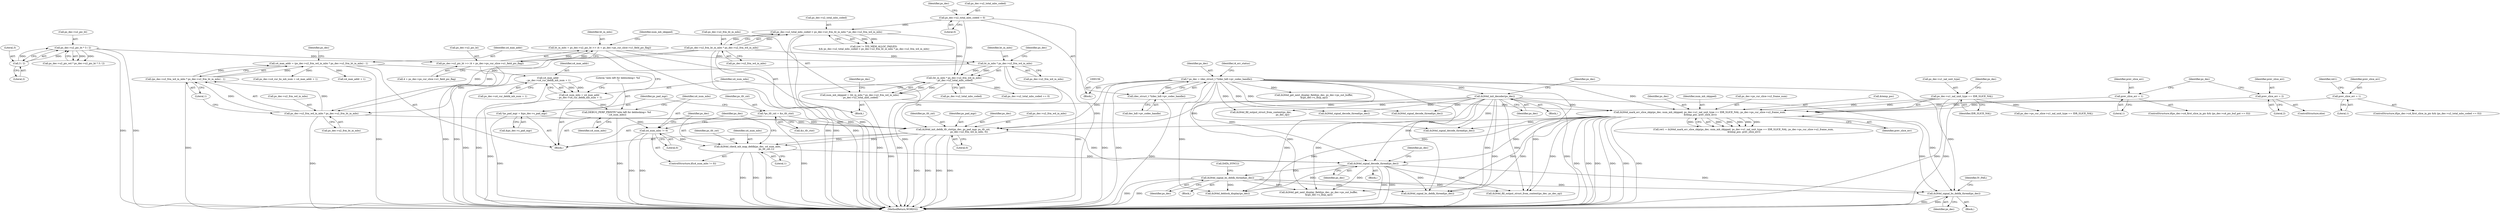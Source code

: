 digraph "0_Android_33ef7de9ddc8ea7eb9cbc440d1cf89957a0c267b@API" {
"1001840" [label="(Call,ih264d_signal_bs_deblk_thread(ps_dec))"];
"1000896" [label="(Call,ih264d_init_decoder(ps_dec))"];
"1000153" [label="(Call,* ps_dec = (dec_struct_t *)(dec_hdl->pv_codec_handle))"];
"1000155" [label="(Call,(dec_struct_t *)(dec_hdl->pv_codec_handle))"];
"1001556" [label="(Call,ih264d_mark_err_slice_skip(ps_dec, num_mb_skipped, ps_dec->u1_nal_unit_type == IDR_SLICE_NAL, ps_dec->ps_cur_slice->u2_frame_num,\n &temp_poc, prev_slice_err))"];
"1001513" [label="(Call,num_mb_skipped = (ht_in_mbs * ps_dec->u2_frm_wd_in_mbs)\n - ps_dec->u2_total_mbs_coded)"];
"1001515" [label="(Call,(ht_in_mbs * ps_dec->u2_frm_wd_in_mbs)\n - ps_dec->u2_total_mbs_coded)"];
"1001516" [label="(Call,ht_in_mbs * ps_dec->u2_frm_wd_in_mbs)"];
"1001500" [label="(Call,ht_in_mbs = ps_dec->u2_pic_ht >> (4 + ps_dec->ps_cur_slice->u1_field_pic_flag))"];
"1001502" [label="(Call,ps_dec->u2_pic_ht >> (4 + ps_dec->ps_cur_slice->u1_field_pic_flag))"];
"1001027" [label="(Call,ps_dec->u2_pic_ht * 3 / 2)"];
"1001031" [label="(Call,3 / 2)"];
"1001487" [label="(Call,ps_dec->u2_frm_ht_in_mbs * ps_dec->u2_frm_wd_in_mbs)"];
"1001483" [label="(Call,ps_dec->u2_total_mbs_coded < ps_dec->u2_frm_ht_in_mbs * ps_dec->u2_frm_wd_in_mbs)"];
"1000908" [label="(Call,ps_dec->u2_total_mbs_coded = 0)"];
"1001559" [label="(Call,ps_dec->u1_nal_unit_type == IDR_SLICE_NAL)"];
"1001534" [label="(Call,prev_slice_err = 1)"];
"1001538" [label="(Call,prev_slice_err = 2)"];
"1001551" [label="(Call,prev_slice_err = 1)"];
"1001741" [label="(Call,ih264d_signal_bs_deblk_thread(ps_dec))"];
"1001732" [label="(Call,ih264d_signal_decode_thread(ps_dec))"];
"1001722" [label="(Call,ih264d_check_mb_map_deblk(ps_dec, u4_num_mbs,\n                                                   ps_tfr_cxt,1))"];
"1001698" [label="(Call,ih264d_init_deblk_tfr_ctxt(ps_dec, ps_pad_mgr, ps_tfr_cxt,\n                                           ps_dec->u2_frm_wd_in_mbs, 0))"];
"1001674" [label="(Call,*ps_pad_mgr = &ps_dec->s_pad_mgr)"];
"1001669" [label="(Call,*ps_tfr_cxt = &s_tfr_ctxt)"];
"1001683" [label="(Call,ps_dec->u2_frm_wd_in_mbs * ps_dec->u2_frm_ht_in_mbs)"];
"1001719" [label="(Call,u4_num_mbs != 0)"];
"1001715" [label="(Call,DEBUG_PERF_PRINTF(\"mbs left for deblocking= %d \n\",u4_num_mbs))"];
"1001706" [label="(Call,u4_num_mbs = u4_max_addr\n - ps_dec->u4_cur_deblk_mb_num + 1)"];
"1001708" [label="(Call,u4_max_addr\n - ps_dec->u4_cur_deblk_mb_num + 1)"];
"1001680" [label="(Call,u4_max_addr = (ps_dec->u2_frm_wd_in_mbs * ps_dec->u2_frm_ht_in_mbs) - 1)"];
"1001682" [label="(Call,(ps_dec->u2_frm_wd_in_mbs * ps_dec->u2_frm_ht_in_mbs) - 1)"];
"1001032" [label="(Literal,3)"];
"1001710" [label="(Call,ps_dec->u4_cur_deblk_mb_num + 1)"];
"1001670" [label="(Identifier,ps_tfr_cxt)"];
"1001521" [label="(Call,ps_dec->u2_total_mbs_coded)"];
"1001741" [label="(Call,ih264d_signal_bs_deblk_thread(ps_dec))"];
"1001839" [label="(Block,)"];
"1000154" [label="(Identifier,ps_dec)"];
"1000897" [label="(Identifier,ps_dec)"];
"1001684" [label="(Call,ps_dec->u2_frm_wd_in_mbs)"];
"1001729" [label="(Identifier,ps_dec)"];
"1001517" [label="(Identifier,ht_in_mbs)"];
"1001503" [label="(Call,ps_dec->u2_pic_ht)"];
"1001683" [label="(Call,ps_dec->u2_frm_wd_in_mbs * ps_dec->u2_frm_ht_in_mbs)"];
"1001546" [label="(Call,ps_dec->u2_total_mbs_coded == 0)"];
"1001609" [label="(Call,ih264d_signal_decode_thread(ps_dec))"];
"1001516" [label="(Call,ht_in_mbs * ps_dec->u2_frm_wd_in_mbs)"];
"1001527" [label="(Identifier,ps_dec)"];
"1001930" [label="(Call,ps_dec->ps_cur_slice->u1_nal_unit_type == IDR_SLICE_NAL)"];
"1001690" [label="(Literal,1)"];
"1001691" [label="(Call,ps_dec->u4_cur_bs_mb_num = u4_max_addr + 1)"];
"1001840" [label="(Call,ih264d_signal_bs_deblk_thread(ps_dec))"];
"1001737" [label="(Identifier,ps_dec)"];
"1001536" [label="(Literal,1)"];
"1001028" [label="(Call,ps_dec->u2_pic_ht)"];
"1001406" [label="(Call,ih264d_signal_decode_thread(ps_dec))"];
"1001560" [label="(Call,ps_dec->u1_nal_unit_type)"];
"1001698" [label="(Call,ih264d_init_deblk_tfr_ctxt(ps_dec, ps_pad_mgr, ps_tfr_cxt,\n                                           ps_dec->u2_frm_wd_in_mbs, 0))"];
"1001723" [label="(Identifier,ps_dec)"];
"1001518" [label="(Call,ps_dec->u2_frm_wd_in_mbs)"];
"1001681" [label="(Identifier,u4_max_addr)"];
"1001715" [label="(Call,DEBUG_PERF_PRINTF(\"mbs left for deblocking= %d \n\",u4_num_mbs))"];
"1000915" [label="(Identifier,ps_dec)"];
"1001671" [label="(Call,&s_tfr_ctxt)"];
"1001722" [label="(Call,ih264d_check_mb_map_deblk(ps_dec, u4_num_mbs,\n                                                   ps_tfr_cxt,1))"];
"1001535" [label="(Identifier,prev_slice_err)"];
"1001701" [label="(Identifier,ps_tfr_cxt)"];
"1001708" [label="(Call,u4_max_addr\n - ps_dec->u4_cur_deblk_mb_num + 1)"];
"1001502" [label="(Call,ps_dec->u2_pic_ht >> (4 + ps_dec->ps_cur_slice->u1_field_pic_flag))"];
"1001027" [label="(Call,ps_dec->u2_pic_ht * 3 / 2)"];
"1001693" [label="(Identifier,ps_dec)"];
"1001534" [label="(Call,prev_slice_err = 1)"];
"1001733" [label="(Identifier,ps_dec)"];
"1001718" [label="(ControlStructure,if(u4_num_mbs != 0))"];
"1000713" [label="(Call,ih264d_get_next_display_field(ps_dec, ps_dec->ps_out_buffer,\n &(ps_dec->s_disp_op)))"];
"1001554" [label="(Call,ret1 = ih264d_mark_err_slice_skip(ps_dec, num_mb_skipped, ps_dec->u1_nal_unit_type == IDR_SLICE_NAL, ps_dec->ps_cur_slice->u2_frame_num,\n &temp_poc, prev_slice_err))"];
"1001700" [label="(Identifier,ps_pad_mgr)"];
"1001717" [label="(Identifier,u4_num_mbs)"];
"1001699" [label="(Identifier,ps_dec)"];
"1001725" [label="(Identifier,ps_tfr_cxt)"];
"1001515" [label="(Call,(ht_in_mbs * ps_dec->u2_frm_wd_in_mbs)\n - ps_dec->u2_total_mbs_coded)"];
"1001501" [label="(Identifier,ht_in_mbs)"];
"1000896" [label="(Call,ih264d_init_decoder(ps_dec))"];
"1001524" [label="(ControlStructure,if(ps_dec->u4_first_slice_in_pic && (ps_dec->u4_pic_buf_got == 0)))"];
"1001720" [label="(Identifier,u4_num_mbs)"];
"1001479" [label="(Call,(ret != IVD_MEM_ALLOC_FAILED)\n && ps_dec->u2_total_mbs_coded < ps_dec->u2_frm_ht_in_mbs * ps_dec->u2_frm_wd_in_mbs)"];
"1001556" [label="(Call,ih264d_mark_err_slice_skip(ps_dec, num_mb_skipped, ps_dec->u1_nal_unit_type == IDR_SLICE_NAL, ps_dec->ps_cur_slice->u2_frame_num,\n &temp_poc, prev_slice_err))"];
"1000895" [label="(Block,)"];
"1001695" [label="(Call,u4_max_addr + 1)"];
"1001707" [label="(Identifier,u4_num_mbs)"];
"1001680" [label="(Call,u4_max_addr = (ps_dec->u2_frm_wd_in_mbs * ps_dec->u2_frm_ht_in_mbs) - 1)"];
"1001843" [label="(Identifier,IV_FAIL)"];
"1001724" [label="(Identifier,u4_num_mbs)"];
"1001559" [label="(Call,ps_dec->u1_nal_unit_type == IDR_SLICE_NAL)"];
"1001540" [label="(Literal,2)"];
"1001552" [label="(Identifier,prev_slice_err)"];
"1001726" [label="(Literal,1)"];
"1001483" [label="(Call,ps_dec->u2_total_mbs_coded < ps_dec->u2_frm_ht_in_mbs * ps_dec->u2_frm_wd_in_mbs)"];
"1001719" [label="(Call,u4_num_mbs != 0)"];
"1001033" [label="(Literal,2)"];
"1002024" [label="(Call,ih264d_signal_bs_deblk_thread(ps_dec))"];
"1001514" [label="(Identifier,num_mb_skipped)"];
"1001538" [label="(Call,prev_slice_err = 2)"];
"1001676" [label="(Call,&ps_dec->s_pad_mgr)"];
"1000162" [label="(Identifier,i4_err_status)"];
"1001513" [label="(Call,num_mb_skipped = (ht_in_mbs * ps_dec->u2_frm_wd_in_mbs)\n - ps_dec->u2_total_mbs_coded)"];
"1000151" [label="(Block,)"];
"1001566" [label="(Identifier,ps_dec)"];
"1001522" [label="(Identifier,ps_dec)"];
"1001563" [label="(Identifier,IDR_SLICE_NAL)"];
"1001740" [label="(Block,)"];
"1001705" [label="(Literal,0)"];
"1001743" [label="(Call,DATA_SYNC())"];
"1001558" [label="(Identifier,num_mb_skipped)"];
"1001841" [label="(Identifier,ps_dec)"];
"1001189" [label="(Call,ih264d_signal_decode_thread(ps_dec))"];
"1001539" [label="(Identifier,prev_slice_err)"];
"1001902" [label="(Call,ih264d_deblock_display(ps_dec))"];
"1001571" [label="(Identifier,prev_slice_err)"];
"1001551" [label="(Call,prev_slice_err = 1)"];
"1001500" [label="(Call,ht_in_mbs = ps_dec->u2_pic_ht >> (4 + ps_dec->ps_cur_slice->u1_field_pic_flag))"];
"1001564" [label="(Call,ps_dec->ps_cur_slice->u2_frame_num)"];
"1001544" [label="(Identifier,ps_dec)"];
"1001732" [label="(Call,ih264d_signal_decode_thread(ps_dec))"];
"1001494" [label="(Block,)"];
"1001491" [label="(Call,ps_dec->u2_frm_wd_in_mbs)"];
"1000157" [label="(Call,dec_hdl->pv_codec_handle)"];
"1001555" [label="(Identifier,ret1)"];
"1001488" [label="(Call,ps_dec->u2_frm_ht_in_mbs)"];
"1001709" [label="(Identifier,u4_max_addr)"];
"1001702" [label="(Call,ps_dec->u2_frm_wd_in_mbs)"];
"1000900" [label="(Identifier,ps_dec)"];
"1001484" [label="(Call,ps_dec->u2_total_mbs_coded)"];
"1000155" [label="(Call,(dec_struct_t *)(dec_hdl->pv_codec_handle))"];
"1002186" [label="(MethodReturn,WORD32)"];
"1001687" [label="(Call,ps_dec->u2_frm_ht_in_mbs)"];
"1001506" [label="(Call,4 + ps_dec->ps_cur_slice->u1_field_pic_flag)"];
"1001487" [label="(Call,ps_dec->u2_frm_ht_in_mbs * ps_dec->u2_frm_wd_in_mbs)"];
"1001636" [label="(Block,)"];
"1001553" [label="(Literal,1)"];
"1000908" [label="(Call,ps_dec->u2_total_mbs_coded = 0)"];
"1001031" [label="(Call,3 / 2)"];
"1001675" [label="(Identifier,ps_pad_mgr)"];
"1000153" [label="(Call,* ps_dec = (dec_struct_t *)(dec_hdl->pv_codec_handle))"];
"1001537" [label="(ControlStructure,else)"];
"1000909" [label="(Call,ps_dec->u2_total_mbs_coded)"];
"1001569" [label="(Call,&temp_poc)"];
"1001674" [label="(Call,*ps_pad_mgr = &ps_dec->s_pad_mgr)"];
"1001742" [label="(Identifier,ps_dec)"];
"1001706" [label="(Call,u4_num_mbs = u4_max_addr\n - ps_dec->u4_cur_deblk_mb_num + 1)"];
"1001541" [label="(ControlStructure,if(ps_dec->u4_first_slice_in_pic && (ps_dec->u2_total_mbs_coded == 0)))"];
"1001253" [label="(Call,ih264d_fill_output_struct_from_context(ps_dec,\n                                                           ps_dec_op))"];
"1001023" [label="(Call,ps_dec->u2_pic_wd * ps_dec->u2_pic_ht * 3 / 2)"];
"1001682" [label="(Call,(ps_dec->u2_frm_wd_in_mbs * ps_dec->u2_frm_ht_in_mbs) - 1)"];
"1001721" [label="(Literal,0)"];
"1002066" [label="(Call,ih264d_fill_output_struct_from_context(ps_dec, ps_dec_op))"];
"1002038" [label="(Call,ih264d_get_next_display_field(ps_dec, ps_dec->ps_out_buffer,\n &(ps_dec->s_disp_op)))"];
"1001669" [label="(Call,*ps_tfr_cxt = &s_tfr_ctxt)"];
"1001664" [label="(Block,)"];
"1000912" [label="(Literal,0)"];
"1001557" [label="(Identifier,ps_dec)"];
"1001716" [label="(Literal,\"mbs left for deblocking= %d \n\")"];
"1001840" -> "1001839"  [label="AST: "];
"1001840" -> "1001841"  [label="CFG: "];
"1001841" -> "1001840"  [label="AST: "];
"1001843" -> "1001840"  [label="CFG: "];
"1001840" -> "1002186"  [label="DDG: "];
"1001840" -> "1002186"  [label="DDG: "];
"1000896" -> "1001840"  [label="DDG: "];
"1001556" -> "1001840"  [label="DDG: "];
"1001741" -> "1001840"  [label="DDG: "];
"1000153" -> "1001840"  [label="DDG: "];
"1001732" -> "1001840"  [label="DDG: "];
"1000896" -> "1000895"  [label="AST: "];
"1000896" -> "1000897"  [label="CFG: "];
"1000897" -> "1000896"  [label="AST: "];
"1000900" -> "1000896"  [label="CFG: "];
"1000896" -> "1002186"  [label="DDG: "];
"1000896" -> "1002186"  [label="DDG: "];
"1000153" -> "1000896"  [label="DDG: "];
"1000896" -> "1001189"  [label="DDG: "];
"1000896" -> "1001253"  [label="DDG: "];
"1000896" -> "1001406"  [label="DDG: "];
"1000896" -> "1001556"  [label="DDG: "];
"1000896" -> "1001609"  [label="DDG: "];
"1000896" -> "1001698"  [label="DDG: "];
"1000896" -> "1001732"  [label="DDG: "];
"1000896" -> "1001902"  [label="DDG: "];
"1000896" -> "1002024"  [label="DDG: "];
"1000896" -> "1002038"  [label="DDG: "];
"1000896" -> "1002066"  [label="DDG: "];
"1000153" -> "1000151"  [label="AST: "];
"1000153" -> "1000155"  [label="CFG: "];
"1000154" -> "1000153"  [label="AST: "];
"1000155" -> "1000153"  [label="AST: "];
"1000162" -> "1000153"  [label="CFG: "];
"1000153" -> "1002186"  [label="DDG: "];
"1000153" -> "1002186"  [label="DDG: "];
"1000155" -> "1000153"  [label="DDG: "];
"1000153" -> "1000713"  [label="DDG: "];
"1000153" -> "1001189"  [label="DDG: "];
"1000153" -> "1001253"  [label="DDG: "];
"1000153" -> "1001406"  [label="DDG: "];
"1000153" -> "1001556"  [label="DDG: "];
"1000153" -> "1001609"  [label="DDG: "];
"1000153" -> "1001698"  [label="DDG: "];
"1000153" -> "1001732"  [label="DDG: "];
"1000153" -> "1001902"  [label="DDG: "];
"1000153" -> "1002024"  [label="DDG: "];
"1000153" -> "1002038"  [label="DDG: "];
"1000153" -> "1002066"  [label="DDG: "];
"1000155" -> "1000157"  [label="CFG: "];
"1000156" -> "1000155"  [label="AST: "];
"1000157" -> "1000155"  [label="AST: "];
"1000155" -> "1002186"  [label="DDG: "];
"1001556" -> "1001554"  [label="AST: "];
"1001556" -> "1001571"  [label="CFG: "];
"1001557" -> "1001556"  [label="AST: "];
"1001558" -> "1001556"  [label="AST: "];
"1001559" -> "1001556"  [label="AST: "];
"1001564" -> "1001556"  [label="AST: "];
"1001569" -> "1001556"  [label="AST: "];
"1001571" -> "1001556"  [label="AST: "];
"1001554" -> "1001556"  [label="CFG: "];
"1001556" -> "1002186"  [label="DDG: "];
"1001556" -> "1002186"  [label="DDG: "];
"1001556" -> "1002186"  [label="DDG: "];
"1001556" -> "1002186"  [label="DDG: "];
"1001556" -> "1002186"  [label="DDG: "];
"1001556" -> "1002186"  [label="DDG: "];
"1001556" -> "1001554"  [label="DDG: "];
"1001556" -> "1001554"  [label="DDG: "];
"1001556" -> "1001554"  [label="DDG: "];
"1001556" -> "1001554"  [label="DDG: "];
"1001556" -> "1001554"  [label="DDG: "];
"1001556" -> "1001554"  [label="DDG: "];
"1001513" -> "1001556"  [label="DDG: "];
"1001559" -> "1001556"  [label="DDG: "];
"1001559" -> "1001556"  [label="DDG: "];
"1001534" -> "1001556"  [label="DDG: "];
"1001538" -> "1001556"  [label="DDG: "];
"1001551" -> "1001556"  [label="DDG: "];
"1001556" -> "1001609"  [label="DDG: "];
"1001556" -> "1001698"  [label="DDG: "];
"1001556" -> "1001732"  [label="DDG: "];
"1001556" -> "1001902"  [label="DDG: "];
"1001556" -> "1002024"  [label="DDG: "];
"1001556" -> "1002038"  [label="DDG: "];
"1001556" -> "1002066"  [label="DDG: "];
"1001513" -> "1001494"  [label="AST: "];
"1001513" -> "1001515"  [label="CFG: "];
"1001514" -> "1001513"  [label="AST: "];
"1001515" -> "1001513"  [label="AST: "];
"1001527" -> "1001513"  [label="CFG: "];
"1001513" -> "1002186"  [label="DDG: "];
"1001515" -> "1001513"  [label="DDG: "];
"1001515" -> "1001513"  [label="DDG: "];
"1001515" -> "1001521"  [label="CFG: "];
"1001516" -> "1001515"  [label="AST: "];
"1001521" -> "1001515"  [label="AST: "];
"1001515" -> "1002186"  [label="DDG: "];
"1001515" -> "1002186"  [label="DDG: "];
"1001516" -> "1001515"  [label="DDG: "];
"1001516" -> "1001515"  [label="DDG: "];
"1001483" -> "1001515"  [label="DDG: "];
"1000908" -> "1001515"  [label="DDG: "];
"1001515" -> "1001546"  [label="DDG: "];
"1001516" -> "1001518"  [label="CFG: "];
"1001517" -> "1001516"  [label="AST: "];
"1001518" -> "1001516"  [label="AST: "];
"1001522" -> "1001516"  [label="CFG: "];
"1001516" -> "1002186"  [label="DDG: "];
"1001516" -> "1002186"  [label="DDG: "];
"1001500" -> "1001516"  [label="DDG: "];
"1001487" -> "1001516"  [label="DDG: "];
"1001516" -> "1001683"  [label="DDG: "];
"1001500" -> "1001494"  [label="AST: "];
"1001500" -> "1001502"  [label="CFG: "];
"1001501" -> "1001500"  [label="AST: "];
"1001502" -> "1001500"  [label="AST: "];
"1001514" -> "1001500"  [label="CFG: "];
"1001500" -> "1002186"  [label="DDG: "];
"1001502" -> "1001500"  [label="DDG: "];
"1001502" -> "1001500"  [label="DDG: "];
"1001502" -> "1001506"  [label="CFG: "];
"1001503" -> "1001502"  [label="AST: "];
"1001506" -> "1001502"  [label="AST: "];
"1001502" -> "1002186"  [label="DDG: "];
"1001502" -> "1002186"  [label="DDG: "];
"1001027" -> "1001502"  [label="DDG: "];
"1001027" -> "1001023"  [label="AST: "];
"1001027" -> "1001031"  [label="CFG: "];
"1001028" -> "1001027"  [label="AST: "];
"1001031" -> "1001027"  [label="AST: "];
"1001023" -> "1001027"  [label="CFG: "];
"1001027" -> "1002186"  [label="DDG: "];
"1001027" -> "1002186"  [label="DDG: "];
"1001027" -> "1001023"  [label="DDG: "];
"1001027" -> "1001023"  [label="DDG: "];
"1001031" -> "1001027"  [label="DDG: "];
"1001031" -> "1001027"  [label="DDG: "];
"1001031" -> "1001033"  [label="CFG: "];
"1001032" -> "1001031"  [label="AST: "];
"1001033" -> "1001031"  [label="AST: "];
"1001487" -> "1001483"  [label="AST: "];
"1001487" -> "1001491"  [label="CFG: "];
"1001488" -> "1001487"  [label="AST: "];
"1001491" -> "1001487"  [label="AST: "];
"1001483" -> "1001487"  [label="CFG: "];
"1001487" -> "1002186"  [label="DDG: "];
"1001487" -> "1002186"  [label="DDG: "];
"1001487" -> "1001483"  [label="DDG: "];
"1001487" -> "1001483"  [label="DDG: "];
"1001487" -> "1001683"  [label="DDG: "];
"1001487" -> "1001683"  [label="DDG: "];
"1001483" -> "1001479"  [label="AST: "];
"1001484" -> "1001483"  [label="AST: "];
"1001479" -> "1001483"  [label="CFG: "];
"1001483" -> "1002186"  [label="DDG: "];
"1001483" -> "1002186"  [label="DDG: "];
"1001483" -> "1001479"  [label="DDG: "];
"1001483" -> "1001479"  [label="DDG: "];
"1000908" -> "1001483"  [label="DDG: "];
"1000908" -> "1000151"  [label="AST: "];
"1000908" -> "1000912"  [label="CFG: "];
"1000909" -> "1000908"  [label="AST: "];
"1000912" -> "1000908"  [label="AST: "];
"1000915" -> "1000908"  [label="CFG: "];
"1000908" -> "1002186"  [label="DDG: "];
"1001559" -> "1001563"  [label="CFG: "];
"1001560" -> "1001559"  [label="AST: "];
"1001563" -> "1001559"  [label="AST: "];
"1001566" -> "1001559"  [label="CFG: "];
"1001559" -> "1002186"  [label="DDG: "];
"1001559" -> "1002186"  [label="DDG: "];
"1001559" -> "1001930"  [label="DDG: "];
"1001534" -> "1001524"  [label="AST: "];
"1001534" -> "1001536"  [label="CFG: "];
"1001535" -> "1001534"  [label="AST: "];
"1001536" -> "1001534"  [label="AST: "];
"1001544" -> "1001534"  [label="CFG: "];
"1001538" -> "1001537"  [label="AST: "];
"1001538" -> "1001540"  [label="CFG: "];
"1001539" -> "1001538"  [label="AST: "];
"1001540" -> "1001538"  [label="AST: "];
"1001544" -> "1001538"  [label="CFG: "];
"1001551" -> "1001541"  [label="AST: "];
"1001551" -> "1001553"  [label="CFG: "];
"1001552" -> "1001551"  [label="AST: "];
"1001553" -> "1001551"  [label="AST: "];
"1001555" -> "1001551"  [label="CFG: "];
"1001741" -> "1001740"  [label="AST: "];
"1001741" -> "1001742"  [label="CFG: "];
"1001742" -> "1001741"  [label="AST: "];
"1001743" -> "1001741"  [label="CFG: "];
"1001741" -> "1002186"  [label="DDG: "];
"1001741" -> "1002186"  [label="DDG: "];
"1001732" -> "1001741"  [label="DDG: "];
"1001741" -> "1001902"  [label="DDG: "];
"1001741" -> "1002024"  [label="DDG: "];
"1001741" -> "1002038"  [label="DDG: "];
"1001741" -> "1002066"  [label="DDG: "];
"1001732" -> "1001636"  [label="AST: "];
"1001732" -> "1001733"  [label="CFG: "];
"1001733" -> "1001732"  [label="AST: "];
"1001737" -> "1001732"  [label="CFG: "];
"1001732" -> "1002186"  [label="DDG: "];
"1001732" -> "1002186"  [label="DDG: "];
"1001722" -> "1001732"  [label="DDG: "];
"1001698" -> "1001732"  [label="DDG: "];
"1001732" -> "1001902"  [label="DDG: "];
"1001732" -> "1002024"  [label="DDG: "];
"1001732" -> "1002038"  [label="DDG: "];
"1001732" -> "1002066"  [label="DDG: "];
"1001722" -> "1001718"  [label="AST: "];
"1001722" -> "1001726"  [label="CFG: "];
"1001723" -> "1001722"  [label="AST: "];
"1001724" -> "1001722"  [label="AST: "];
"1001725" -> "1001722"  [label="AST: "];
"1001726" -> "1001722"  [label="AST: "];
"1001729" -> "1001722"  [label="CFG: "];
"1001722" -> "1002186"  [label="DDG: "];
"1001722" -> "1002186"  [label="DDG: "];
"1001722" -> "1002186"  [label="DDG: "];
"1001698" -> "1001722"  [label="DDG: "];
"1001698" -> "1001722"  [label="DDG: "];
"1001719" -> "1001722"  [label="DDG: "];
"1001698" -> "1001664"  [label="AST: "];
"1001698" -> "1001705"  [label="CFG: "];
"1001699" -> "1001698"  [label="AST: "];
"1001700" -> "1001698"  [label="AST: "];
"1001701" -> "1001698"  [label="AST: "];
"1001702" -> "1001698"  [label="AST: "];
"1001705" -> "1001698"  [label="AST: "];
"1001707" -> "1001698"  [label="CFG: "];
"1001698" -> "1002186"  [label="DDG: "];
"1001698" -> "1002186"  [label="DDG: "];
"1001698" -> "1002186"  [label="DDG: "];
"1001698" -> "1002186"  [label="DDG: "];
"1001674" -> "1001698"  [label="DDG: "];
"1001669" -> "1001698"  [label="DDG: "];
"1001683" -> "1001698"  [label="DDG: "];
"1001674" -> "1001664"  [label="AST: "];
"1001674" -> "1001676"  [label="CFG: "];
"1001675" -> "1001674"  [label="AST: "];
"1001676" -> "1001674"  [label="AST: "];
"1001681" -> "1001674"  [label="CFG: "];
"1001674" -> "1002186"  [label="DDG: "];
"1001669" -> "1001664"  [label="AST: "];
"1001669" -> "1001671"  [label="CFG: "];
"1001670" -> "1001669"  [label="AST: "];
"1001671" -> "1001669"  [label="AST: "];
"1001675" -> "1001669"  [label="CFG: "];
"1001669" -> "1002186"  [label="DDG: "];
"1001683" -> "1001682"  [label="AST: "];
"1001683" -> "1001687"  [label="CFG: "];
"1001684" -> "1001683"  [label="AST: "];
"1001687" -> "1001683"  [label="AST: "];
"1001690" -> "1001683"  [label="CFG: "];
"1001683" -> "1002186"  [label="DDG: "];
"1001683" -> "1001682"  [label="DDG: "];
"1001683" -> "1001682"  [label="DDG: "];
"1001719" -> "1001718"  [label="AST: "];
"1001719" -> "1001721"  [label="CFG: "];
"1001720" -> "1001719"  [label="AST: "];
"1001721" -> "1001719"  [label="AST: "];
"1001723" -> "1001719"  [label="CFG: "];
"1001729" -> "1001719"  [label="CFG: "];
"1001719" -> "1002186"  [label="DDG: "];
"1001719" -> "1002186"  [label="DDG: "];
"1001715" -> "1001719"  [label="DDG: "];
"1001715" -> "1001664"  [label="AST: "];
"1001715" -> "1001717"  [label="CFG: "];
"1001716" -> "1001715"  [label="AST: "];
"1001717" -> "1001715"  [label="AST: "];
"1001720" -> "1001715"  [label="CFG: "];
"1001715" -> "1002186"  [label="DDG: "];
"1001706" -> "1001715"  [label="DDG: "];
"1001706" -> "1001664"  [label="AST: "];
"1001706" -> "1001708"  [label="CFG: "];
"1001707" -> "1001706"  [label="AST: "];
"1001708" -> "1001706"  [label="AST: "];
"1001716" -> "1001706"  [label="CFG: "];
"1001706" -> "1002186"  [label="DDG: "];
"1001708" -> "1001706"  [label="DDG: "];
"1001708" -> "1001706"  [label="DDG: "];
"1001708" -> "1001710"  [label="CFG: "];
"1001709" -> "1001708"  [label="AST: "];
"1001710" -> "1001708"  [label="AST: "];
"1001708" -> "1002186"  [label="DDG: "];
"1001708" -> "1002186"  [label="DDG: "];
"1001680" -> "1001708"  [label="DDG: "];
"1001680" -> "1001664"  [label="AST: "];
"1001680" -> "1001682"  [label="CFG: "];
"1001681" -> "1001680"  [label="AST: "];
"1001682" -> "1001680"  [label="AST: "];
"1001693" -> "1001680"  [label="CFG: "];
"1001680" -> "1002186"  [label="DDG: "];
"1001682" -> "1001680"  [label="DDG: "];
"1001682" -> "1001680"  [label="DDG: "];
"1001680" -> "1001691"  [label="DDG: "];
"1001680" -> "1001695"  [label="DDG: "];
"1001682" -> "1001690"  [label="CFG: "];
"1001690" -> "1001682"  [label="AST: "];
"1001682" -> "1002186"  [label="DDG: "];
}
